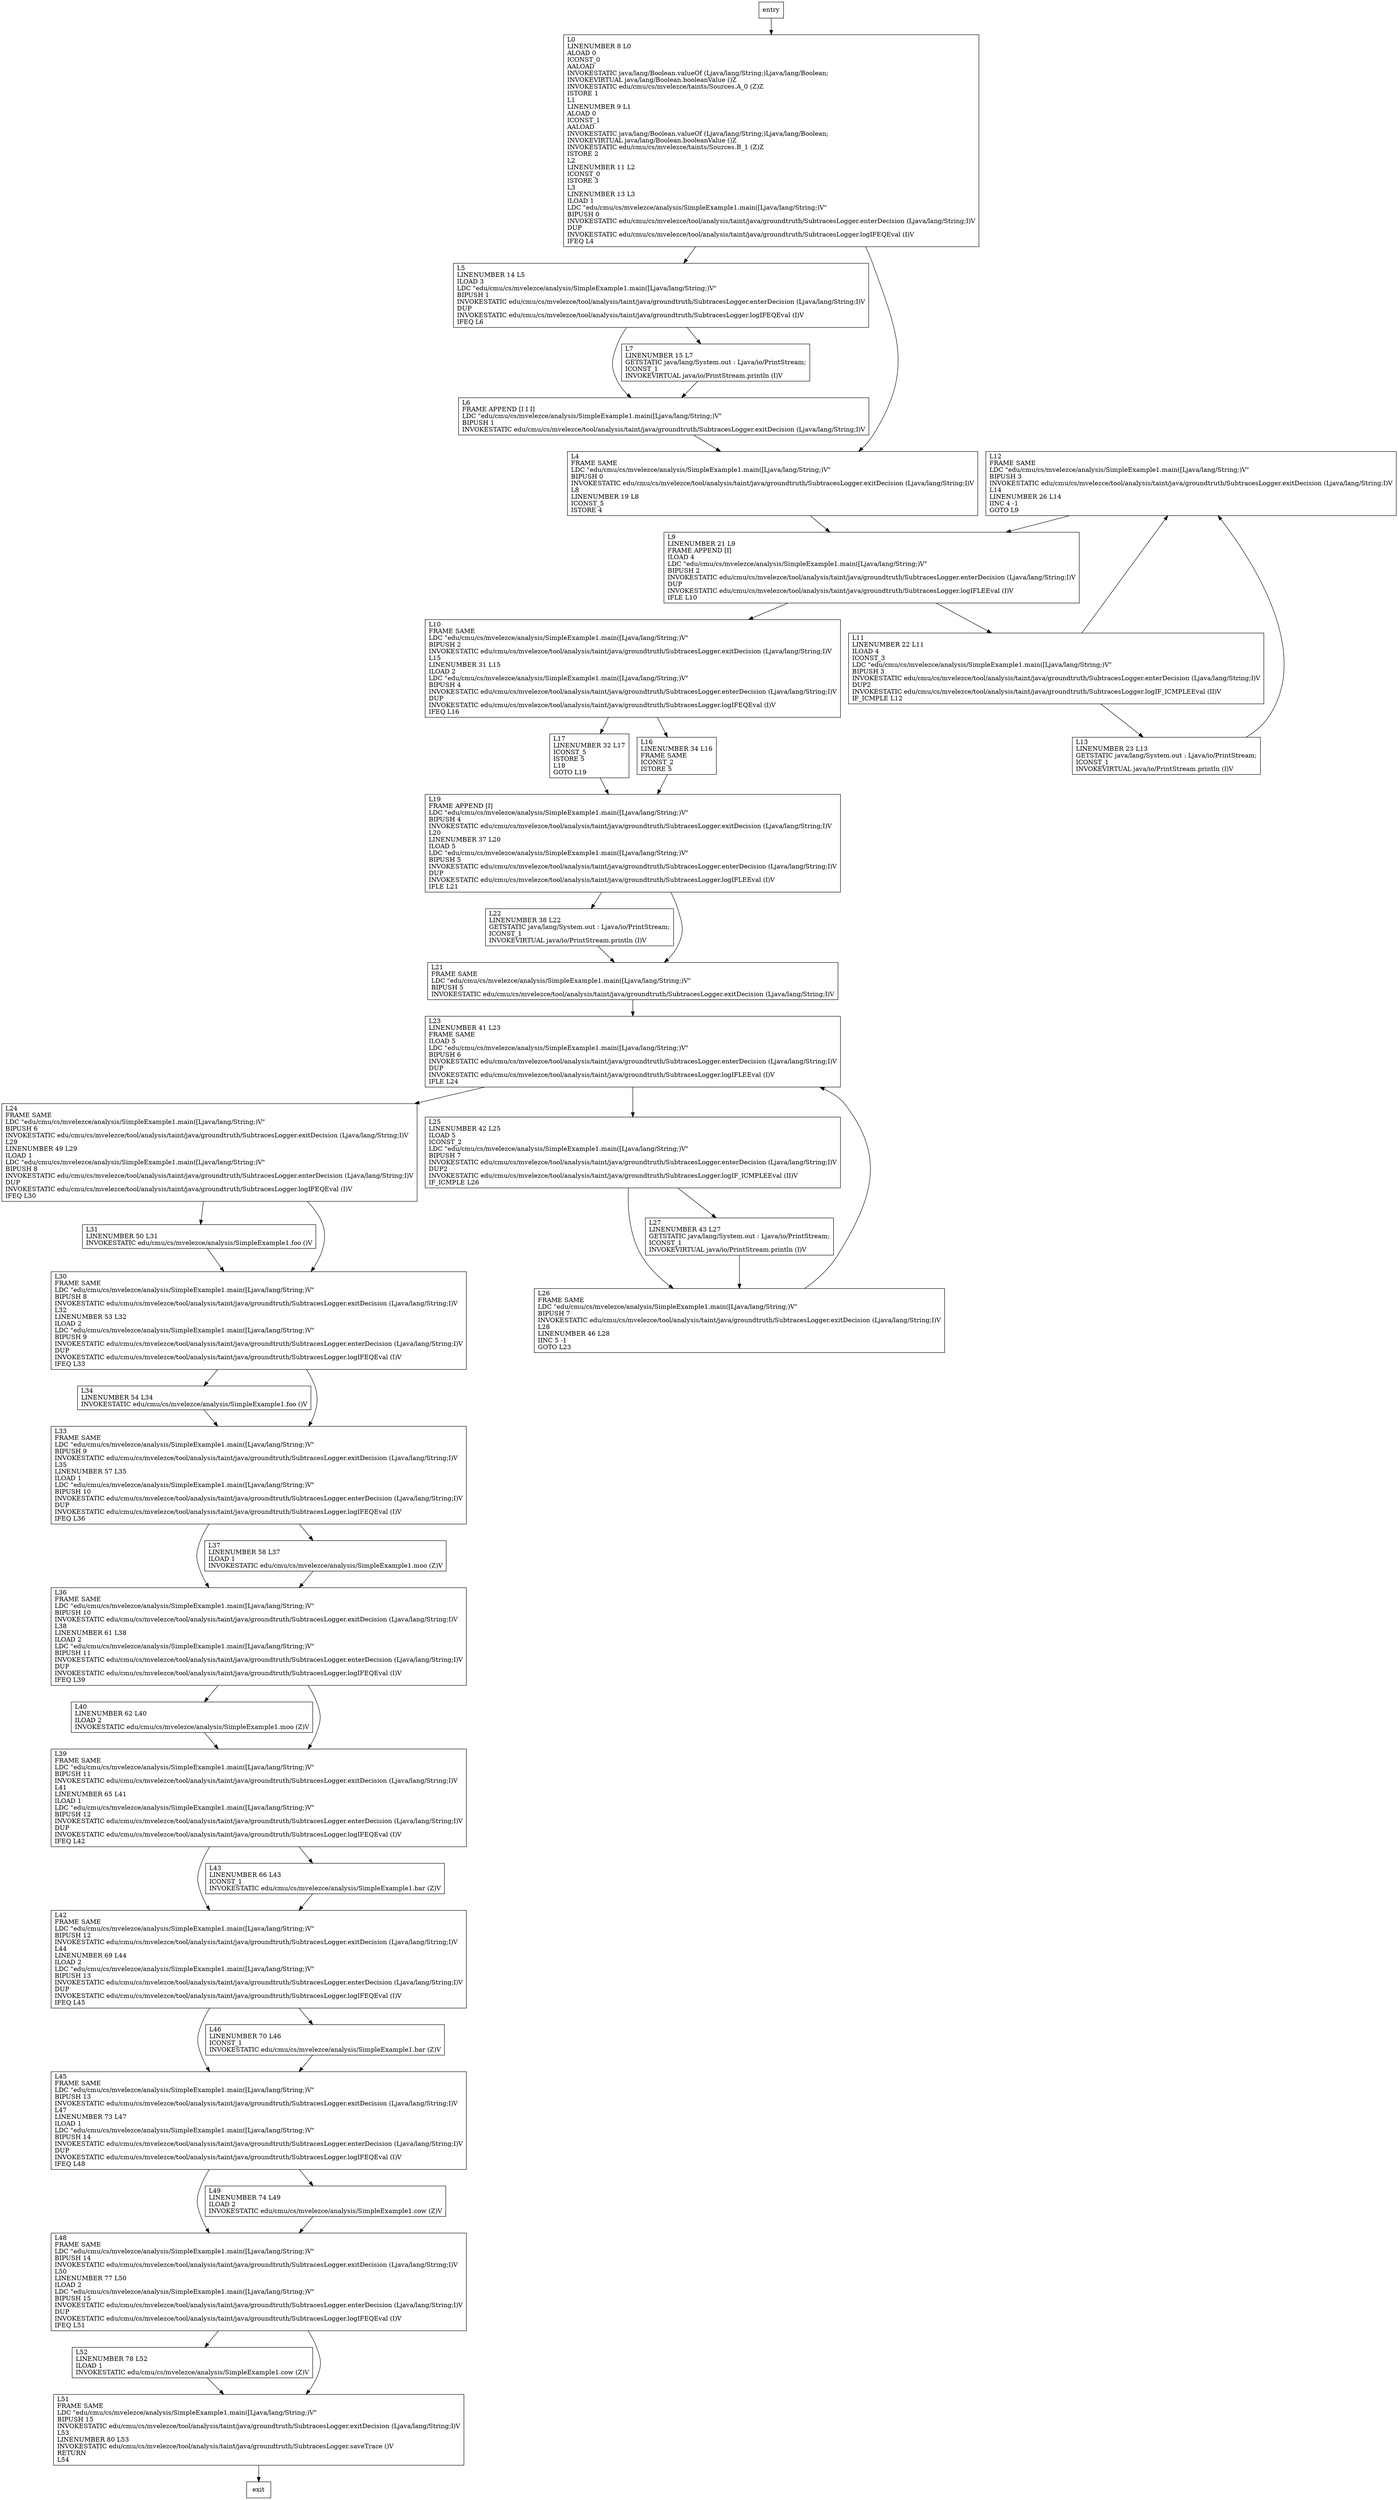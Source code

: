 digraph main {
node [shape=record];
505572301 [label="L12\lFRAME SAME\lLDC \"edu/cmu/cs/mvelezce/analysis/SimpleExample1.main([Ljava/lang/String;)V\"\lBIPUSH 3\lINVOKESTATIC edu/cmu/cs/mvelezce/tool/analysis/taint/java/groundtruth/SubtracesLogger.exitDecision (Ljava/lang/String;I)V\lL14\lLINENUMBER 26 L14\lIINC 4 -1\lGOTO L9\l"];
529621529 [label="L6\lFRAME APPEND [I I I]\lLDC \"edu/cmu/cs/mvelezce/analysis/SimpleExample1.main([Ljava/lang/String;)V\"\lBIPUSH 1\lINVOKESTATIC edu/cmu/cs/mvelezce/tool/analysis/taint/java/groundtruth/SubtracesLogger.exitDecision (Ljava/lang/String;I)V\l"];
871115788 [label="L34\lLINENUMBER 54 L34\lINVOKESTATIC edu/cmu/cs/mvelezce/analysis/SimpleExample1.foo ()V\l"];
889346570 [label="L19\lFRAME APPEND [I]\lLDC \"edu/cmu/cs/mvelezce/analysis/SimpleExample1.main([Ljava/lang/String;)V\"\lBIPUSH 4\lINVOKESTATIC edu/cmu/cs/mvelezce/tool/analysis/taint/java/groundtruth/SubtracesLogger.exitDecision (Ljava/lang/String;I)V\lL20\lLINENUMBER 37 L20\lILOAD 5\lLDC \"edu/cmu/cs/mvelezce/analysis/SimpleExample1.main([Ljava/lang/String;)V\"\lBIPUSH 5\lINVOKESTATIC edu/cmu/cs/mvelezce/tool/analysis/taint/java/groundtruth/SubtracesLogger.enterDecision (Ljava/lang/String;I)V\lDUP\lINVOKESTATIC edu/cmu/cs/mvelezce/tool/analysis/taint/java/groundtruth/SubtracesLogger.logIFLEEval (I)V\lIFLE L21\l"];
948422615 [label="L36\lFRAME SAME\lLDC \"edu/cmu/cs/mvelezce/analysis/SimpleExample1.main([Ljava/lang/String;)V\"\lBIPUSH 10\lINVOKESTATIC edu/cmu/cs/mvelezce/tool/analysis/taint/java/groundtruth/SubtracesLogger.exitDecision (Ljava/lang/String;I)V\lL38\lLINENUMBER 61 L38\lILOAD 2\lLDC \"edu/cmu/cs/mvelezce/analysis/SimpleExample1.main([Ljava/lang/String;)V\"\lBIPUSH 11\lINVOKESTATIC edu/cmu/cs/mvelezce/tool/analysis/taint/java/groundtruth/SubtracesLogger.enterDecision (Ljava/lang/String;I)V\lDUP\lINVOKESTATIC edu/cmu/cs/mvelezce/tool/analysis/taint/java/groundtruth/SubtracesLogger.logIFEQEval (I)V\lIFEQ L39\l"];
1324451332 [label="L24\lFRAME SAME\lLDC \"edu/cmu/cs/mvelezce/analysis/SimpleExample1.main([Ljava/lang/String;)V\"\lBIPUSH 6\lINVOKESTATIC edu/cmu/cs/mvelezce/tool/analysis/taint/java/groundtruth/SubtracesLogger.exitDecision (Ljava/lang/String;I)V\lL29\lLINENUMBER 49 L29\lILOAD 1\lLDC \"edu/cmu/cs/mvelezce/analysis/SimpleExample1.main([Ljava/lang/String;)V\"\lBIPUSH 8\lINVOKESTATIC edu/cmu/cs/mvelezce/tool/analysis/taint/java/groundtruth/SubtracesLogger.enterDecision (Ljava/lang/String;I)V\lDUP\lINVOKESTATIC edu/cmu/cs/mvelezce/tool/analysis/taint/java/groundtruth/SubtracesLogger.logIFEQEval (I)V\lIFEQ L30\l"];
1739390441 [label="L7\lLINENUMBER 15 L7\lGETSTATIC java/lang/System.out : Ljava/io/PrintStream;\lICONST_1\lINVOKEVIRTUAL java/io/PrintStream.println (I)V\l"];
947069796 [label="L22\lLINENUMBER 38 L22\lGETSTATIC java/lang/System.out : Ljava/io/PrintStream;\lICONST_1\lINVOKEVIRTUAL java/io/PrintStream.println (I)V\l"];
11646065 [label="L37\lLINENUMBER 58 L37\lILOAD 1\lINVOKESTATIC edu/cmu/cs/mvelezce/analysis/SimpleExample1.moo (Z)V\l"];
1633615132 [label="L13\lLINENUMBER 23 L13\lGETSTATIC java/lang/System.out : Ljava/io/PrintStream;\lICONST_1\lINVOKEVIRTUAL java/io/PrintStream.println (I)V\l"];
1866002564 [label="L25\lLINENUMBER 42 L25\lILOAD 5\lICONST_2\lLDC \"edu/cmu/cs/mvelezce/analysis/SimpleExample1.main([Ljava/lang/String;)V\"\lBIPUSH 7\lINVOKESTATIC edu/cmu/cs/mvelezce/tool/analysis/taint/java/groundtruth/SubtracesLogger.enterDecision (Ljava/lang/String;I)V\lDUP2\lINVOKESTATIC edu/cmu/cs/mvelezce/tool/analysis/taint/java/groundtruth/SubtracesLogger.logIF_ICMPLEEval (II)V\lIF_ICMPLE L26\l"];
1046211253 [label="L30\lFRAME SAME\lLDC \"edu/cmu/cs/mvelezce/analysis/SimpleExample1.main([Ljava/lang/String;)V\"\lBIPUSH 8\lINVOKESTATIC edu/cmu/cs/mvelezce/tool/analysis/taint/java/groundtruth/SubtracesLogger.exitDecision (Ljava/lang/String;I)V\lL32\lLINENUMBER 53 L32\lILOAD 2\lLDC \"edu/cmu/cs/mvelezce/analysis/SimpleExample1.main([Ljava/lang/String;)V\"\lBIPUSH 9\lINVOKESTATIC edu/cmu/cs/mvelezce/tool/analysis/taint/java/groundtruth/SubtracesLogger.enterDecision (Ljava/lang/String;I)V\lDUP\lINVOKESTATIC edu/cmu/cs/mvelezce/tool/analysis/taint/java/groundtruth/SubtracesLogger.logIFEQEval (I)V\lIFEQ L33\l"];
713939266 [label="L16\lLINENUMBER 34 L16\lFRAME SAME\lICONST_2\lISTORE 5\l"];
1383031847 [label="L40\lLINENUMBER 62 L40\lILOAD 2\lINVOKESTATIC edu/cmu/cs/mvelezce/analysis/SimpleExample1.moo (Z)V\l"];
2087758561 [label="L21\lFRAME SAME\lLDC \"edu/cmu/cs/mvelezce/analysis/SimpleExample1.main([Ljava/lang/String;)V\"\lBIPUSH 5\lINVOKESTATIC edu/cmu/cs/mvelezce/tool/analysis/taint/java/groundtruth/SubtracesLogger.exitDecision (Ljava/lang/String;I)V\l"];
1227170244 [label="L42\lFRAME SAME\lLDC \"edu/cmu/cs/mvelezce/analysis/SimpleExample1.main([Ljava/lang/String;)V\"\lBIPUSH 12\lINVOKESTATIC edu/cmu/cs/mvelezce/tool/analysis/taint/java/groundtruth/SubtracesLogger.exitDecision (Ljava/lang/String;I)V\lL44\lLINENUMBER 69 L44\lILOAD 2\lLDC \"edu/cmu/cs/mvelezce/analysis/SimpleExample1.main([Ljava/lang/String;)V\"\lBIPUSH 13\lINVOKESTATIC edu/cmu/cs/mvelezce/tool/analysis/taint/java/groundtruth/SubtracesLogger.enterDecision (Ljava/lang/String;I)V\lDUP\lINVOKESTATIC edu/cmu/cs/mvelezce/tool/analysis/taint/java/groundtruth/SubtracesLogger.logIFEQEval (I)V\lIFEQ L45\l"];
1965779427 [label="L45\lFRAME SAME\lLDC \"edu/cmu/cs/mvelezce/analysis/SimpleExample1.main([Ljava/lang/String;)V\"\lBIPUSH 13\lINVOKESTATIC edu/cmu/cs/mvelezce/tool/analysis/taint/java/groundtruth/SubtracesLogger.exitDecision (Ljava/lang/String;I)V\lL47\lLINENUMBER 73 L47\lILOAD 1\lLDC \"edu/cmu/cs/mvelezce/analysis/SimpleExample1.main([Ljava/lang/String;)V\"\lBIPUSH 14\lINVOKESTATIC edu/cmu/cs/mvelezce/tool/analysis/taint/java/groundtruth/SubtracesLogger.enterDecision (Ljava/lang/String;I)V\lDUP\lINVOKESTATIC edu/cmu/cs/mvelezce/tool/analysis/taint/java/groundtruth/SubtracesLogger.logIFEQEval (I)V\lIFEQ L48\l"];
79791382 [label="L52\lLINENUMBER 78 L52\lILOAD 1\lINVOKESTATIC edu/cmu/cs/mvelezce/analysis/SimpleExample1.cow (Z)V\l"];
990413155 [label="L9\lLINENUMBER 21 L9\lFRAME APPEND [I]\lILOAD 4\lLDC \"edu/cmu/cs/mvelezce/analysis/SimpleExample1.main([Ljava/lang/String;)V\"\lBIPUSH 2\lINVOKESTATIC edu/cmu/cs/mvelezce/tool/analysis/taint/java/groundtruth/SubtracesLogger.enterDecision (Ljava/lang/String;I)V\lDUP\lINVOKESTATIC edu/cmu/cs/mvelezce/tool/analysis/taint/java/groundtruth/SubtracesLogger.logIFLEEval (I)V\lIFLE L10\l"];
925829785 [label="L26\lFRAME SAME\lLDC \"edu/cmu/cs/mvelezce/analysis/SimpleExample1.main([Ljava/lang/String;)V\"\lBIPUSH 7\lINVOKESTATIC edu/cmu/cs/mvelezce/tool/analysis/taint/java/groundtruth/SubtracesLogger.exitDecision (Ljava/lang/String;I)V\lL28\lLINENUMBER 46 L28\lIINC 5 -1\lGOTO L23\l"];
358636931 [label="L48\lFRAME SAME\lLDC \"edu/cmu/cs/mvelezce/analysis/SimpleExample1.main([Ljava/lang/String;)V\"\lBIPUSH 14\lINVOKESTATIC edu/cmu/cs/mvelezce/tool/analysis/taint/java/groundtruth/SubtracesLogger.exitDecision (Ljava/lang/String;I)V\lL50\lLINENUMBER 77 L50\lILOAD 2\lLDC \"edu/cmu/cs/mvelezce/analysis/SimpleExample1.main([Ljava/lang/String;)V\"\lBIPUSH 15\lINVOKESTATIC edu/cmu/cs/mvelezce/tool/analysis/taint/java/groundtruth/SubtracesLogger.enterDecision (Ljava/lang/String;I)V\lDUP\lINVOKESTATIC edu/cmu/cs/mvelezce/tool/analysis/taint/java/groundtruth/SubtracesLogger.logIFEQEval (I)V\lIFEQ L51\l"];
1221407133 [label="L23\lLINENUMBER 41 L23\lFRAME SAME\lILOAD 5\lLDC \"edu/cmu/cs/mvelezce/analysis/SimpleExample1.main([Ljava/lang/String;)V\"\lBIPUSH 6\lINVOKESTATIC edu/cmu/cs/mvelezce/tool/analysis/taint/java/groundtruth/SubtracesLogger.enterDecision (Ljava/lang/String;I)V\lDUP\lINVOKESTATIC edu/cmu/cs/mvelezce/tool/analysis/taint/java/groundtruth/SubtracesLogger.logIFLEEval (I)V\lIFLE L24\l"];
589489519 [label="L17\lLINENUMBER 32 L17\lICONST_5\lISTORE 5\lL18\lGOTO L19\l"];
1071522313 [label="L5\lLINENUMBER 14 L5\lILOAD 3\lLDC \"edu/cmu/cs/mvelezce/analysis/SimpleExample1.main([Ljava/lang/String;)V\"\lBIPUSH 1\lINVOKESTATIC edu/cmu/cs/mvelezce/tool/analysis/taint/java/groundtruth/SubtracesLogger.enterDecision (Ljava/lang/String;I)V\lDUP\lINVOKESTATIC edu/cmu/cs/mvelezce/tool/analysis/taint/java/groundtruth/SubtracesLogger.logIFEQEval (I)V\lIFEQ L6\l"];
33238764 [label="L49\lLINENUMBER 74 L49\lILOAD 2\lINVOKESTATIC edu/cmu/cs/mvelezce/analysis/SimpleExample1.cow (Z)V\l"];
1144653485 [label="L43\lLINENUMBER 66 L43\lICONST_1\lINVOKESTATIC edu/cmu/cs/mvelezce/analysis/SimpleExample1.bar (Z)V\l"];
5181771 [label="L0\lLINENUMBER 8 L0\lALOAD 0\lICONST_0\lAALOAD\lINVOKESTATIC java/lang/Boolean.valueOf (Ljava/lang/String;)Ljava/lang/Boolean;\lINVOKEVIRTUAL java/lang/Boolean.booleanValue ()Z\lINVOKESTATIC edu/cmu/cs/mvelezce/taints/Sources.A_0 (Z)Z\lISTORE 1\lL1\lLINENUMBER 9 L1\lALOAD 0\lICONST_1\lAALOAD\lINVOKESTATIC java/lang/Boolean.valueOf (Ljava/lang/String;)Ljava/lang/Boolean;\lINVOKEVIRTUAL java/lang/Boolean.booleanValue ()Z\lINVOKESTATIC edu/cmu/cs/mvelezce/taints/Sources.B_1 (Z)Z\lISTORE 2\lL2\lLINENUMBER 11 L2\lICONST_0\lISTORE 3\lL3\lLINENUMBER 13 L3\lILOAD 1\lLDC \"edu/cmu/cs/mvelezce/analysis/SimpleExample1.main([Ljava/lang/String;)V\"\lBIPUSH 0\lINVOKESTATIC edu/cmu/cs/mvelezce/tool/analysis/taint/java/groundtruth/SubtracesLogger.enterDecision (Ljava/lang/String;I)V\lDUP\lINVOKESTATIC edu/cmu/cs/mvelezce/tool/analysis/taint/java/groundtruth/SubtracesLogger.logIFEQEval (I)V\lIFEQ L4\l"];
1500020749 [label="L33\lFRAME SAME\lLDC \"edu/cmu/cs/mvelezce/analysis/SimpleExample1.main([Ljava/lang/String;)V\"\lBIPUSH 9\lINVOKESTATIC edu/cmu/cs/mvelezce/tool/analysis/taint/java/groundtruth/SubtracesLogger.exitDecision (Ljava/lang/String;I)V\lL35\lLINENUMBER 57 L35\lILOAD 1\lLDC \"edu/cmu/cs/mvelezce/analysis/SimpleExample1.main([Ljava/lang/String;)V\"\lBIPUSH 10\lINVOKESTATIC edu/cmu/cs/mvelezce/tool/analysis/taint/java/groundtruth/SubtracesLogger.enterDecision (Ljava/lang/String;I)V\lDUP\lINVOKESTATIC edu/cmu/cs/mvelezce/tool/analysis/taint/java/groundtruth/SubtracesLogger.logIFEQEval (I)V\lIFEQ L36\l"];
382698552 [label="L27\lLINENUMBER 43 L27\lGETSTATIC java/lang/System.out : Ljava/io/PrintStream;\lICONST_1\lINVOKEVIRTUAL java/io/PrintStream.println (I)V\l"];
1971855969 [label="L11\lLINENUMBER 22 L11\lILOAD 4\lICONST_3\lLDC \"edu/cmu/cs/mvelezce/analysis/SimpleExample1.main([Ljava/lang/String;)V\"\lBIPUSH 3\lINVOKESTATIC edu/cmu/cs/mvelezce/tool/analysis/taint/java/groundtruth/SubtracesLogger.enterDecision (Ljava/lang/String;I)V\lDUP2\lINVOKESTATIC edu/cmu/cs/mvelezce/tool/analysis/taint/java/groundtruth/SubtracesLogger.logIF_ICMPLEEval (II)V\lIF_ICMPLE L12\l"];
1327169167 [label="L39\lFRAME SAME\lLDC \"edu/cmu/cs/mvelezce/analysis/SimpleExample1.main([Ljava/lang/String;)V\"\lBIPUSH 11\lINVOKESTATIC edu/cmu/cs/mvelezce/tool/analysis/taint/java/groundtruth/SubtracesLogger.exitDecision (Ljava/lang/String;I)V\lL41\lLINENUMBER 65 L41\lILOAD 1\lLDC \"edu/cmu/cs/mvelezce/analysis/SimpleExample1.main([Ljava/lang/String;)V\"\lBIPUSH 12\lINVOKESTATIC edu/cmu/cs/mvelezce/tool/analysis/taint/java/groundtruth/SubtracesLogger.enterDecision (Ljava/lang/String;I)V\lDUP\lINVOKESTATIC edu/cmu/cs/mvelezce/tool/analysis/taint/java/groundtruth/SubtracesLogger.logIFEQEval (I)V\lIFEQ L42\l"];
1843207249 [label="L46\lLINENUMBER 70 L46\lICONST_1\lINVOKESTATIC edu/cmu/cs/mvelezce/analysis/SimpleExample1.bar (Z)V\l"];
705400860 [label="L51\lFRAME SAME\lLDC \"edu/cmu/cs/mvelezce/analysis/SimpleExample1.main([Ljava/lang/String;)V\"\lBIPUSH 15\lINVOKESTATIC edu/cmu/cs/mvelezce/tool/analysis/taint/java/groundtruth/SubtracesLogger.exitDecision (Ljava/lang/String;I)V\lL53\lLINENUMBER 80 L53\lINVOKESTATIC edu/cmu/cs/mvelezce/tool/analysis/taint/java/groundtruth/SubtracesLogger.saveTrace ()V\lRETURN\lL54\l"];
629092599 [label="L4\lFRAME SAME\lLDC \"edu/cmu/cs/mvelezce/analysis/SimpleExample1.main([Ljava/lang/String;)V\"\lBIPUSH 0\lINVOKESTATIC edu/cmu/cs/mvelezce/tool/analysis/taint/java/groundtruth/SubtracesLogger.exitDecision (Ljava/lang/String;I)V\lL8\lLINENUMBER 19 L8\lICONST_5\lISTORE 4\l"];
1629292387 [label="L10\lFRAME SAME\lLDC \"edu/cmu/cs/mvelezce/analysis/SimpleExample1.main([Ljava/lang/String;)V\"\lBIPUSH 2\lINVOKESTATIC edu/cmu/cs/mvelezce/tool/analysis/taint/java/groundtruth/SubtracesLogger.exitDecision (Ljava/lang/String;I)V\lL15\lLINENUMBER 31 L15\lILOAD 2\lLDC \"edu/cmu/cs/mvelezce/analysis/SimpleExample1.main([Ljava/lang/String;)V\"\lBIPUSH 4\lINVOKESTATIC edu/cmu/cs/mvelezce/tool/analysis/taint/java/groundtruth/SubtracesLogger.enterDecision (Ljava/lang/String;I)V\lDUP\lINVOKESTATIC edu/cmu/cs/mvelezce/tool/analysis/taint/java/groundtruth/SubtracesLogger.logIFEQEval (I)V\lIFEQ L16\l"];
2086177500 [label="L31\lLINENUMBER 50 L31\lINVOKESTATIC edu/cmu/cs/mvelezce/analysis/SimpleExample1.foo ()V\l"];
entry;
exit;
505572301 -> 990413155;
529621529 -> 629092599;
871115788 -> 1500020749;
889346570 -> 947069796;
889346570 -> 2087758561;
948422615 -> 1383031847;
948422615 -> 1327169167;
1324451332 -> 1046211253;
1324451332 -> 2086177500;
1739390441 -> 529621529;
947069796 -> 2087758561;
11646065 -> 948422615;
1633615132 -> 505572301;
1866002564 -> 382698552;
1866002564 -> 925829785;
1046211253 -> 871115788;
1046211253 -> 1500020749;
713939266 -> 889346570;
1383031847 -> 1327169167;
2087758561 -> 1221407133;
1227170244 -> 1843207249;
1227170244 -> 1965779427;
1965779427 -> 33238764;
1965779427 -> 358636931;
79791382 -> 705400860;
990413155 -> 1971855969;
990413155 -> 1629292387;
925829785 -> 1221407133;
358636931 -> 705400860;
358636931 -> 79791382;
1221407133 -> 1866002564;
1221407133 -> 1324451332;
589489519 -> 889346570;
1071522313 -> 1739390441;
1071522313 -> 529621529;
33238764 -> 358636931;
1144653485 -> 1227170244;
5181771 -> 1071522313;
5181771 -> 629092599;
1500020749 -> 11646065;
1500020749 -> 948422615;
entry -> 5181771;
382698552 -> 925829785;
1971855969 -> 1633615132;
1971855969 -> 505572301;
1327169167 -> 1227170244;
1327169167 -> 1144653485;
1843207249 -> 1965779427;
705400860 -> exit;
629092599 -> 990413155;
1629292387 -> 713939266;
1629292387 -> 589489519;
2086177500 -> 1046211253;
}
